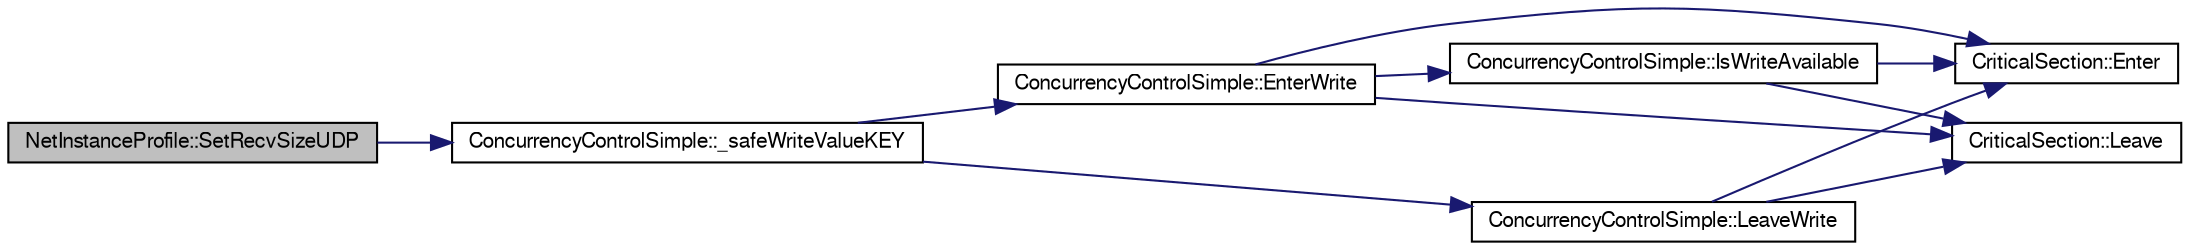 digraph G
{
  edge [fontname="FreeSans",fontsize="10",labelfontname="FreeSans",labelfontsize="10"];
  node [fontname="FreeSans",fontsize="10",shape=record];
  rankdir=LR;
  Node1 [label="NetInstanceProfile::SetRecvSizeUDP",height=0.2,width=0.4,color="black", fillcolor="grey75", style="filled" fontcolor="black"];
  Node1 -> Node2 [color="midnightblue",fontsize="10",style="solid",fontname="FreeSans"];
  Node2 [label="ConcurrencyControlSimple::_safeWriteValueKEY",height=0.2,width=0.4,color="black", fillcolor="white", style="filled",URL="$class_concurrency_control_simple.html#a9a6426970c37f7e3bfce8f4c9e9f9df5"];
  Node2 -> Node3 [color="midnightblue",fontsize="10",style="solid",fontname="FreeSans"];
  Node3 [label="ConcurrencyControlSimple::EnterWrite",height=0.2,width=0.4,color="black", fillcolor="white", style="filled",URL="$class_concurrency_control_simple.html#a0ed58a5f089ec4f50b81dc9c14aaa165"];
  Node3 -> Node4 [color="midnightblue",fontsize="10",style="solid",fontname="FreeSans"];
  Node4 [label="CriticalSection::Enter",height=0.2,width=0.4,color="black", fillcolor="white", style="filled",URL="$class_critical_section.html#a509be5342b2f07ae06e1af5d9e08b871"];
  Node3 -> Node5 [color="midnightblue",fontsize="10",style="solid",fontname="FreeSans"];
  Node5 [label="ConcurrencyControlSimple::IsWriteAvailable",height=0.2,width=0.4,color="black", fillcolor="white", style="filled",URL="$class_concurrency_control_simple.html#a918a8f124fce81471cfc7d65c2ee8332"];
  Node5 -> Node4 [color="midnightblue",fontsize="10",style="solid",fontname="FreeSans"];
  Node5 -> Node6 [color="midnightblue",fontsize="10",style="solid",fontname="FreeSans"];
  Node6 [label="CriticalSection::Leave",height=0.2,width=0.4,color="black", fillcolor="white", style="filled",URL="$class_critical_section.html#a6fa0931385f066492f31fc98e3fca657"];
  Node3 -> Node6 [color="midnightblue",fontsize="10",style="solid",fontname="FreeSans"];
  Node2 -> Node7 [color="midnightblue",fontsize="10",style="solid",fontname="FreeSans"];
  Node7 [label="ConcurrencyControlSimple::LeaveWrite",height=0.2,width=0.4,color="black", fillcolor="white", style="filled",URL="$class_concurrency_control_simple.html#afb64468163c99624de72611a1fff4846"];
  Node7 -> Node4 [color="midnightblue",fontsize="10",style="solid",fontname="FreeSans"];
  Node7 -> Node6 [color="midnightblue",fontsize="10",style="solid",fontname="FreeSans"];
}
